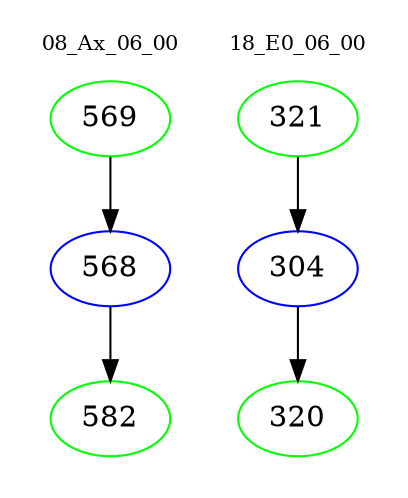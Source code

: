digraph{
subgraph cluster_0 {
color = white
label = "08_Ax_06_00";
fontsize=10;
T0_569 [label="569", color="green"]
T0_569 -> T0_568 [color="black"]
T0_568 [label="568", color="blue"]
T0_568 -> T0_582 [color="black"]
T0_582 [label="582", color="green"]
}
subgraph cluster_1 {
color = white
label = "18_E0_06_00";
fontsize=10;
T1_321 [label="321", color="green"]
T1_321 -> T1_304 [color="black"]
T1_304 [label="304", color="blue"]
T1_304 -> T1_320 [color="black"]
T1_320 [label="320", color="green"]
}
}
